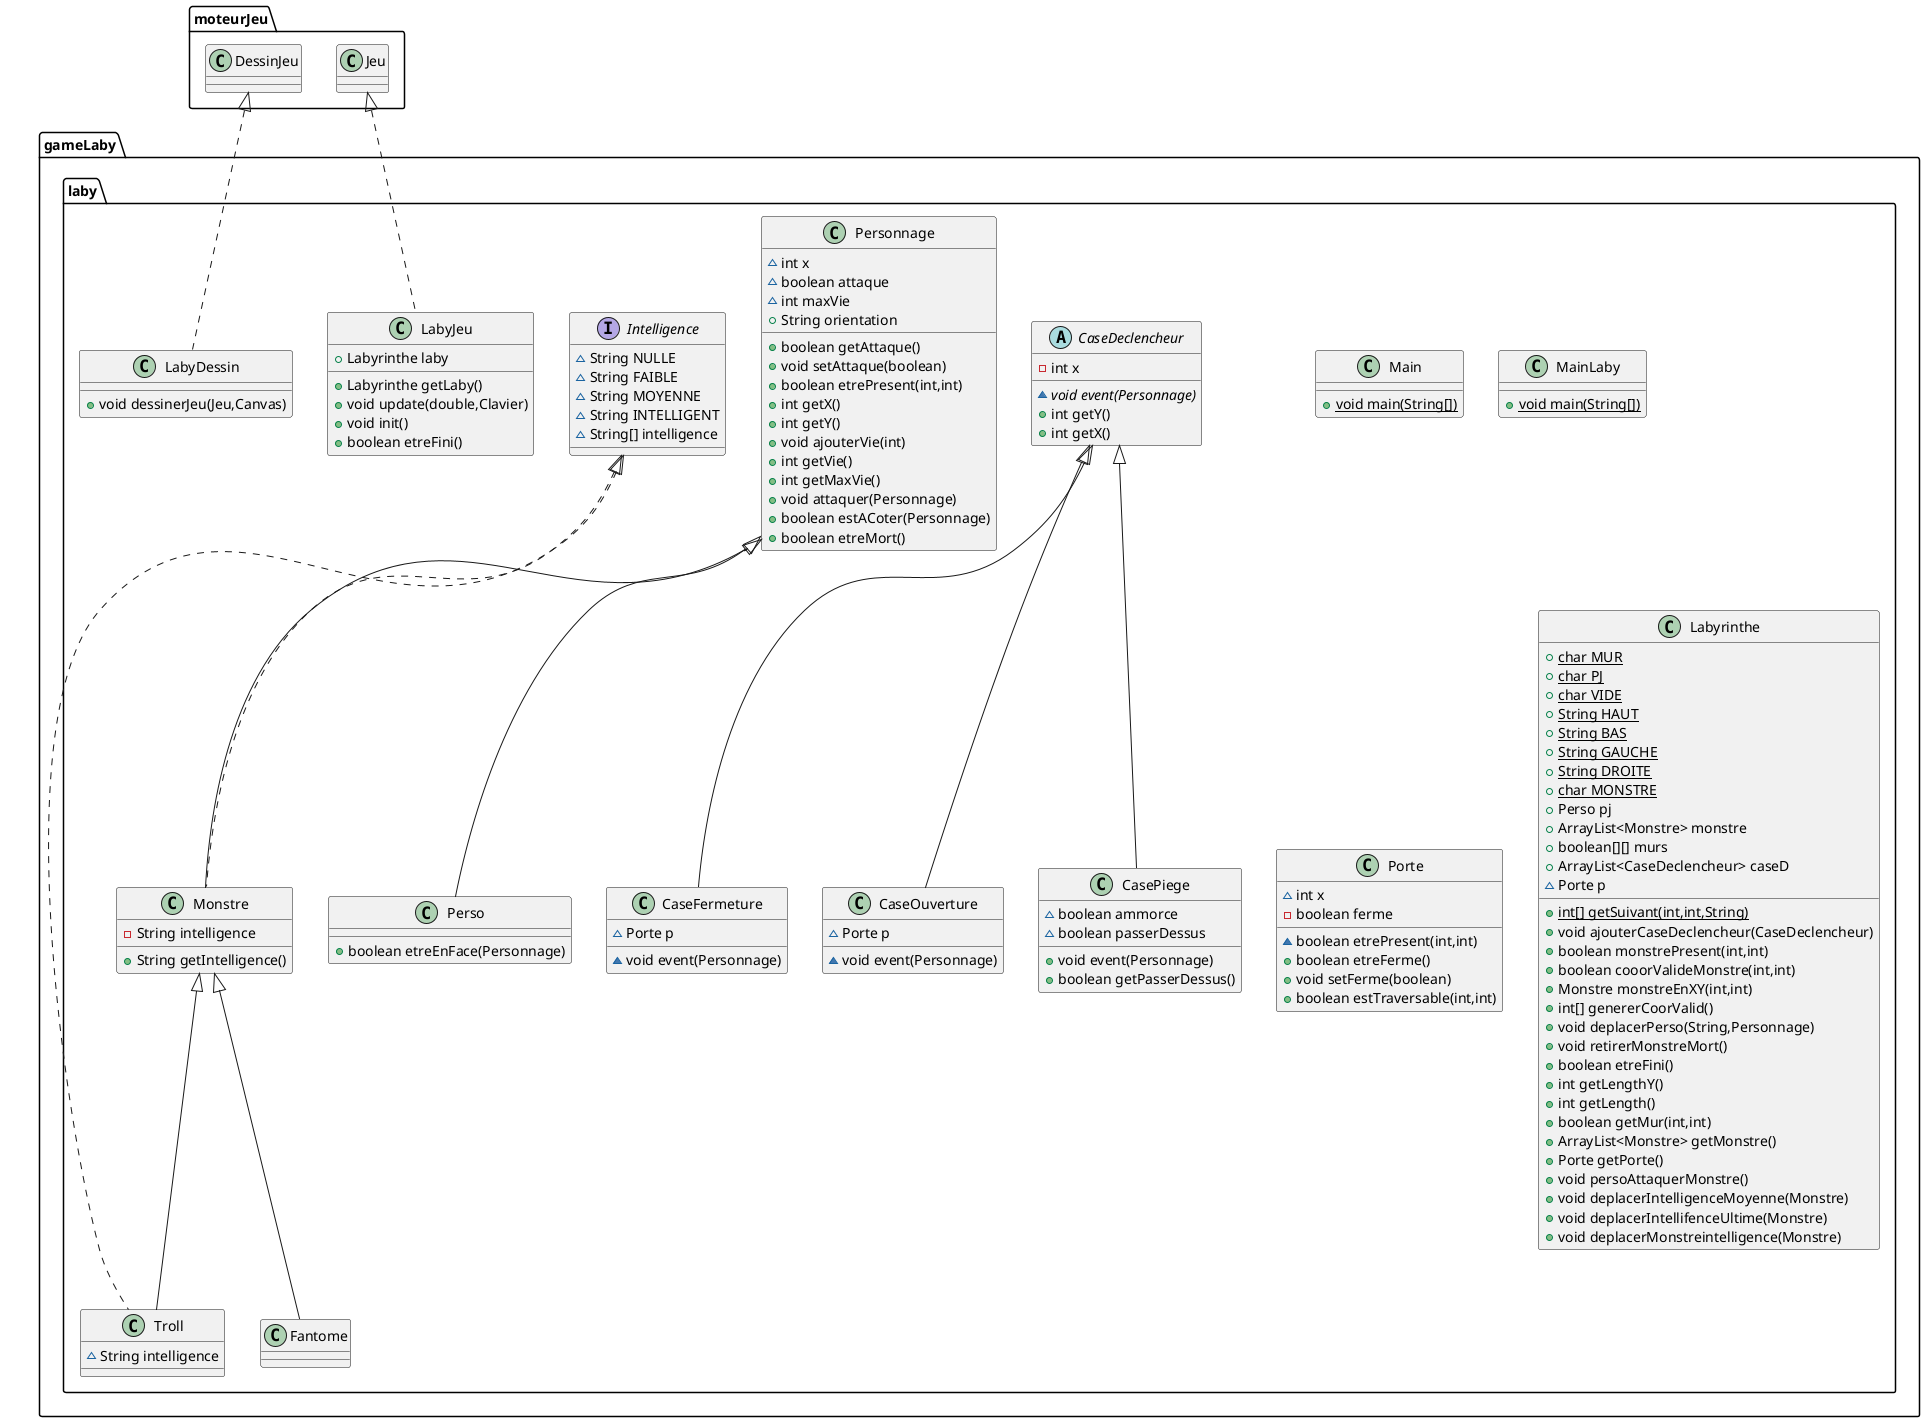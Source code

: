 @startuml
class gameLaby.laby.Perso {
+ boolean etreEnFace(Personnage)
}
class gameLaby.laby.CaseFermeture {
~ Porte p
~ void event(Personnage)
}
class gameLaby.laby.Fantome {
}
abstract class gameLaby.laby.CaseDeclencheur {
- int x
~ {abstract}void event(Personnage)
+ int getY()
+ int getX()
}
class gameLaby.laby.Personnage {
~ int x
~ boolean attaque
~ int maxVie
+ String orientation
+ boolean getAttaque()
+ void setAttaque(boolean)
+ boolean etrePresent(int,int)
+ int getX()
+ int getY()
+ void ajouterVie(int)
+ int getVie()
+ int getMaxVie()
+ void attaquer(Personnage)
+ boolean estACoter(Personnage)
+ boolean etreMort()
}
class gameLaby.laby.Main {
+ {static} void main(String[])
}
interface gameLaby.laby.Intelligence {
~ String NULLE
~ String FAIBLE
~ String MOYENNE
~ String INTELLIGENT
~ String[] intelligence
}
class gameLaby.laby.CaseOuverture {
~ Porte p
~ void event(Personnage)
}
class gameLaby.laby.LabyJeu {
+ Labyrinthe laby
+ Labyrinthe getLaby()
+ void update(double,Clavier)
+ void init()
+ boolean etreFini()
}
class gameLaby.laby.MainLaby {
+ {static} void main(String[])
}
class gameLaby.laby.Porte {
~ int x
- boolean ferme
~ boolean etrePresent(int,int)
+ boolean etreFerme()
+ void setFerme(boolean)
+ boolean estTraversable(int,int)
}
class gameLaby.laby.Labyrinthe {
+ {static} char MUR
+ {static} char PJ
+ {static} char VIDE
+ {static} String HAUT
+ {static} String BAS
+ {static} String GAUCHE
+ {static} String DROITE
+ {static} char MONSTRE
+ Perso pj
+ ArrayList<Monstre> monstre
+ boolean[][] murs
+ ArrayList<CaseDeclencheur> caseD
~ Porte p
+ {static} int[] getSuivant(int,int,String)
+ void ajouterCaseDeclencheur(CaseDeclencheur)
+ boolean monstrePresent(int,int)
+ boolean cooorValideMonstre(int,int)
+ Monstre monstreEnXY(int,int)
+ int[] genererCoorValid()
+ void deplacerPerso(String,Personnage)
+ void retirerMonstreMort()
+ boolean etreFini()
+ int getLengthY()
+ int getLength()
+ boolean getMur(int,int)
+ ArrayList<Monstre> getMonstre()
+ Porte getPorte()
+ void persoAttaquerMonstre()
+ void deplacerIntelligenceMoyenne(Monstre)
+ void deplacerIntellifenceUltime(Monstre)
+ void deplacerMonstreintelligence(Monstre)
}
class gameLaby.laby.LabyDessin {
+ void dessinerJeu(Jeu,Canvas)
}
class gameLaby.laby.Troll {
~ String intelligence
}
class gameLaby.laby.CasePiege {
~ boolean ammorce
~ boolean passerDessus
+ void event(Personnage)
+ boolean getPasserDessus()
}
class gameLaby.laby.Monstre {
- String intelligence
+ String getIntelligence()
}


gameLaby.laby.Personnage <|-- gameLaby.laby.Perso
gameLaby.laby.CaseDeclencheur <|-- gameLaby.laby.CaseFermeture
gameLaby.laby.Monstre <|-- gameLaby.laby.Fantome
gameLaby.laby.CaseDeclencheur <|-- gameLaby.laby.CaseOuverture
moteurJeu.Jeu <|.. gameLaby.laby.LabyJeu
moteurJeu.DessinJeu <|.. gameLaby.laby.LabyDessin
gameLaby.laby.Intelligence <|.. gameLaby.laby.Troll
gameLaby.laby.Monstre <|-- gameLaby.laby.Troll
gameLaby.laby.CaseDeclencheur <|-- gameLaby.laby.CasePiege
gameLaby.laby.Intelligence <|.. gameLaby.laby.Monstre
gameLaby.laby.Personnage <|-- gameLaby.laby.Monstre
@enduml